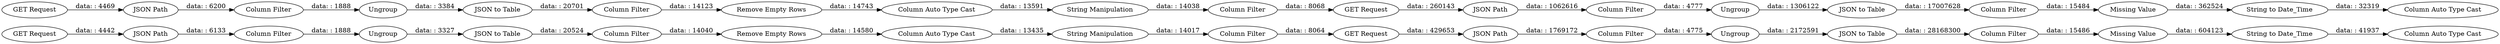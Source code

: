 digraph {
	"7595135626241980266_294" [label="Remove Empty Rows"]
	"7685277650829244569_277" [label="JSON to Table"]
	"7685277650829244569_296" [label="Column Auto Type Cast"]
	"8456382484725842058_289" [label="Column Filter"]
	"3055143283068467725_297" [label="Missing Value"]
	"7685277650829244569_276" [label=Ungroup]
	"-6966258147168587496_315" [label="Column Filter"]
	"7685277650829244569_274" [label="JSON Path"]
	"7595135626241980266_277" [label="JSON to Table"]
	"-6966258147168587496_295" [label="GET Request"]
	"7685277650829244569_289" [label="Column Filter"]
	"8456382484725842058_296" [label="Column Auto Type Cast"]
	"3055143283068467725_289" [label="Column Filter"]
	"7685277650829244569_297" [label="Missing Value"]
	"7685277650829244569_298" [label="String to Date_Time"]
	"3055143283068467725_298" [label="String to Date_Time"]
	"-6966258147168587496_322" [label="GET Request"]
	"8456382484725842058_294" [label="Remove Empty Rows"]
	"3055143283068467725_274" [label="JSON Path"]
	"3055143283068467725_293" [label="Column Filter"]
	"7595135626241980266_289" [label="Column Filter"]
	"7595135626241980266_276" [label=Ungroup]
	"8456382484725842058_277" [label="JSON to Table"]
	"8456382484725842058_293" [label="Column Filter"]
	"-6966258147168587496_297" [label="String Manipulation"]
	"7595135626241980266_296" [label="Column Auto Type Cast"]
	"-6966258147168587496_323" [label="String Manipulation"]
	"3055143283068467725_296" [label="Column Auto Type Cast"]
	"8456382484725842058_274" [label="JSON Path"]
	"7595135626241980266_293" [label="Column Filter"]
	"3055143283068467725_277" [label="JSON to Table"]
	"7595135626241980266_274" [label="JSON Path"]
	"-6966258147168587496_318" [label="GET Request"]
	"-6966258147168587496_324" [label="Column Filter"]
	"-6966258147168587496_329" [label="GET Request"]
	"3055143283068467725_276" [label=Ungroup]
	"7685277650829244569_293" [label="Column Filter"]
	"8456382484725842058_276" [label=Ungroup]
	"3055143283068467725_297" -> "3055143283068467725_298" [label="data: : 362524"]
	"-6966258147168587496_295" -> "8456382484725842058_274" [label="data: : 4469"]
	"7595135626241980266_293" -> "7595135626241980266_294" [label="data: : 14040"]
	"-6966258147168587496_315" -> "-6966258147168587496_318" [label="data: : 8068"]
	"7595135626241980266_276" -> "7595135626241980266_277" [label="data: : 3327"]
	"7595135626241980266_296" -> "-6966258147168587496_323" [label="data: : 13435"]
	"-6966258147168587496_323" -> "-6966258147168587496_324" [label="data: : 14017"]
	"7595135626241980266_274" -> "7595135626241980266_289" [label="data: : 6133"]
	"8456382484725842058_294" -> "8456382484725842058_296" [label="data: : 14743"]
	"7685277650829244569_289" -> "7685277650829244569_276" [label="data: : 4775"]
	"8456382484725842058_293" -> "8456382484725842058_294" [label="data: : 14123"]
	"3055143283068467725_274" -> "3055143283068467725_289" [label="data: : 1062616"]
	"8456382484725842058_274" -> "8456382484725842058_289" [label="data: : 6200"]
	"-6966258147168587496_297" -> "-6966258147168587496_315" [label="data: : 14038"]
	"7595135626241980266_289" -> "7595135626241980266_276" [label="data: : 1888"]
	"7685277650829244569_276" -> "7685277650829244569_277" [label="data: : 2172591"]
	"7685277650829244569_274" -> "7685277650829244569_289" [label="data: : 1769172"]
	"3055143283068467725_276" -> "3055143283068467725_277" [label="data: : 1306122"]
	"7685277650829244569_277" -> "7685277650829244569_293" [label="data: : 28168300"]
	"7685277650829244569_298" -> "7685277650829244569_296" [label="data: : 41937"]
	"8456382484725842058_296" -> "-6966258147168587496_297" [label="data: : 13591"]
	"-6966258147168587496_318" -> "3055143283068467725_274" [label="data: : 260143"]
	"8456382484725842058_276" -> "8456382484725842058_277" [label="data: : 3384"]
	"7685277650829244569_293" -> "7685277650829244569_297" [label="data: : 15486"]
	"-6966258147168587496_329" -> "7685277650829244569_274" [label="data: : 429653"]
	"8456382484725842058_277" -> "8456382484725842058_293" [label="data: : 20701"]
	"7685277650829244569_297" -> "7685277650829244569_298" [label="data: : 604123"]
	"7595135626241980266_294" -> "7595135626241980266_296" [label="data: : 14580"]
	"3055143283068467725_293" -> "3055143283068467725_297" [label="data: : 15484"]
	"-6966258147168587496_324" -> "-6966258147168587496_329" [label="data: : 8064"]
	"-6966258147168587496_322" -> "7595135626241980266_274" [label="data: : 4442"]
	"8456382484725842058_289" -> "8456382484725842058_276" [label="data: : 1888"]
	"3055143283068467725_298" -> "3055143283068467725_296" [label="data: : 32319"]
	"3055143283068467725_277" -> "3055143283068467725_293" [label="data: : 17007628"]
	"7595135626241980266_277" -> "7595135626241980266_293" [label="data: : 20524"]
	"3055143283068467725_289" -> "3055143283068467725_276" [label="data: : 4777"]
	rankdir=LR
}
